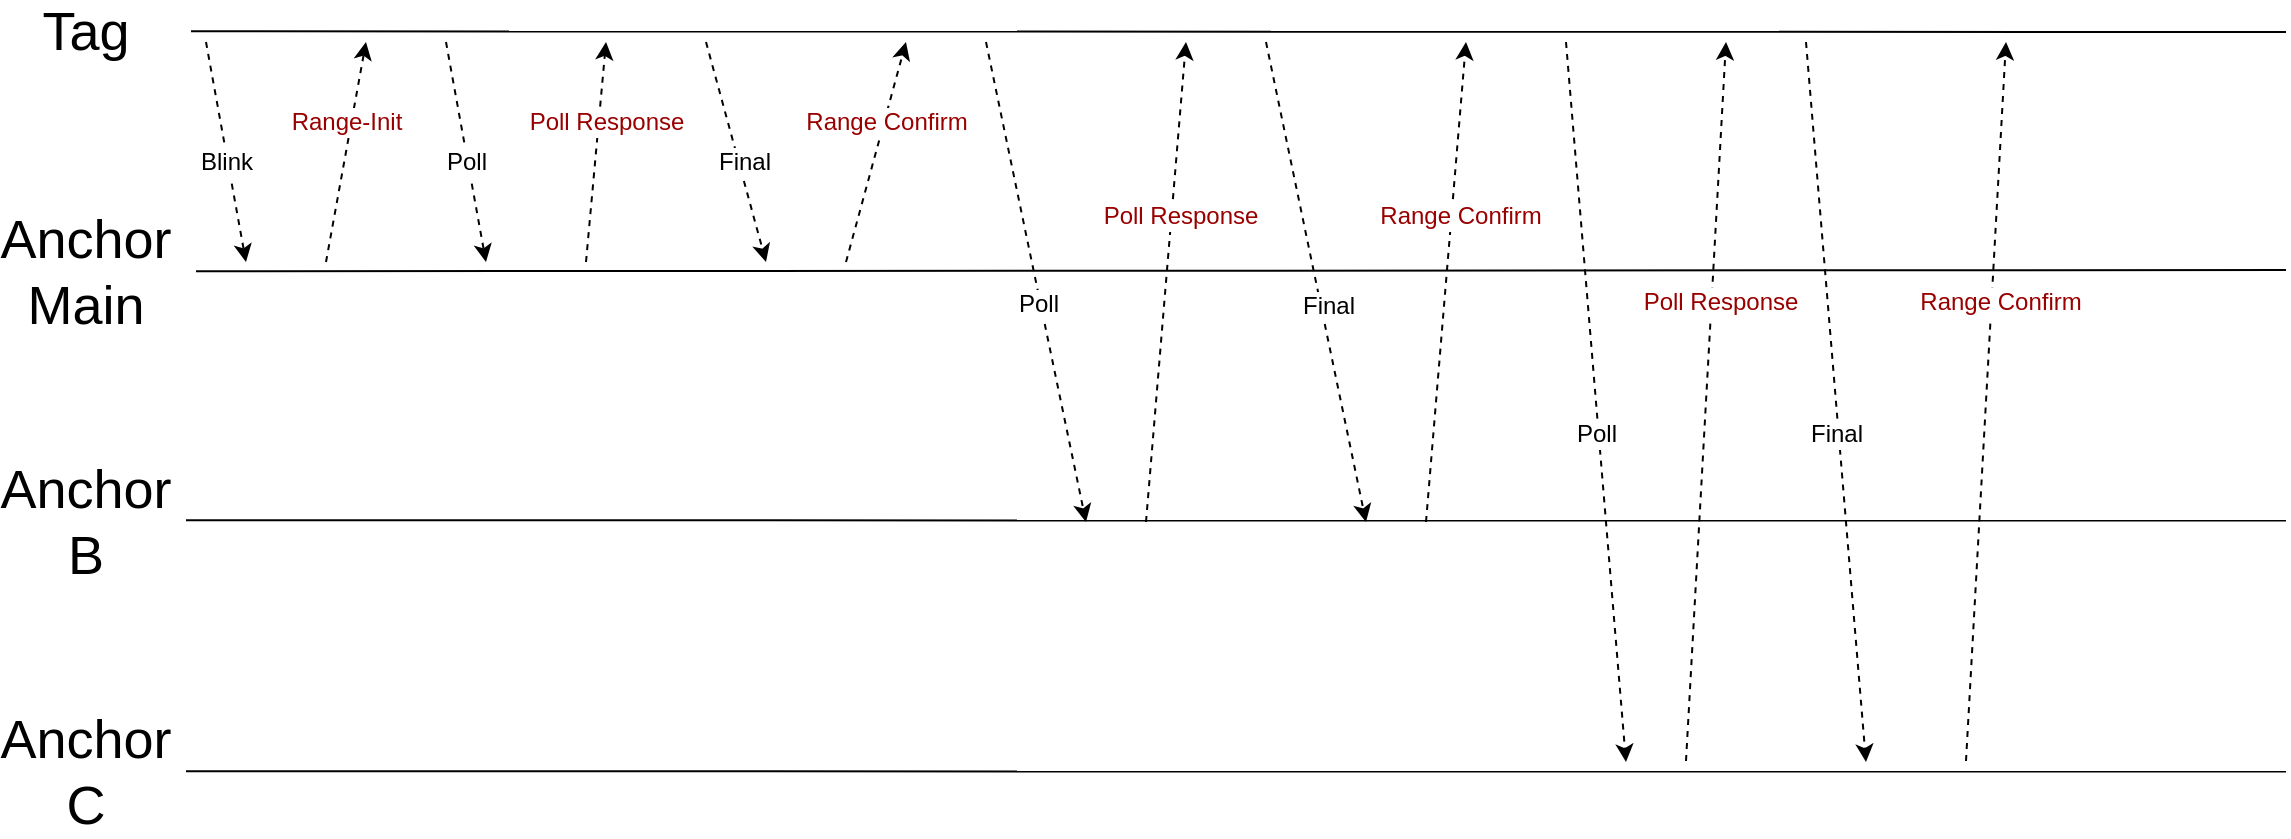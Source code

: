 <mxfile version="20.2.8" type="github">
  <diagram id="SRgtX9oSnUHc52R7tIbh" name="Page-1">
    <mxGraphModel dx="1250" dy="795" grid="1" gridSize="10" guides="1" tooltips="1" connect="1" arrows="1" fold="1" page="1" pageScale="1" pageWidth="827" pageHeight="1169" math="0" shadow="0">
      <root>
        <mxCell id="0" />
        <mxCell id="1" parent="0" />
        <mxCell id="QkTkwH-_BCzjJU3aoZNZ-27" value="" style="endArrow=none;html=1;rounded=0;strokeColor=default;fontSize=12;" edge="1" parent="1">
          <mxGeometry width="50" height="50" relative="1" as="geometry">
            <mxPoint x="112.5" y="324.66" as="sourcePoint" />
            <mxPoint x="1160" y="325" as="targetPoint" />
          </mxGeometry>
        </mxCell>
        <mxCell id="QkTkwH-_BCzjJU3aoZNZ-25" value="" style="endArrow=none;html=1;rounded=0;strokeColor=default;fontSize=12;" edge="1" parent="1">
          <mxGeometry width="50" height="50" relative="1" as="geometry">
            <mxPoint x="115" y="444.66" as="sourcePoint" />
            <mxPoint x="1160" y="444" as="targetPoint" />
          </mxGeometry>
        </mxCell>
        <mxCell id="QkTkwH-_BCzjJU3aoZNZ-2" value="Tag" style="text;html=1;strokeColor=none;fillColor=none;align=center;verticalAlign=middle;whiteSpace=wrap;rounded=0;fontSize=27;" vertex="1" parent="1">
          <mxGeometry x="30" y="310" width="60" height="30" as="geometry" />
        </mxCell>
        <mxCell id="QkTkwH-_BCzjJU3aoZNZ-3" value="Anchor Main" style="text;html=1;strokeColor=none;fillColor=none;align=center;verticalAlign=middle;whiteSpace=wrap;rounded=0;fontSize=27;" vertex="1" parent="1">
          <mxGeometry x="30" y="430" width="60" height="30" as="geometry" />
        </mxCell>
        <mxCell id="QkTkwH-_BCzjJU3aoZNZ-4" value="Anchor B" style="text;html=1;strokeColor=none;fillColor=none;align=center;verticalAlign=middle;whiteSpace=wrap;rounded=0;fontSize=27;" vertex="1" parent="1">
          <mxGeometry x="30" y="554.5" width="60" height="30" as="geometry" />
        </mxCell>
        <mxCell id="QkTkwH-_BCzjJU3aoZNZ-5" value="Anchor C" style="text;html=1;strokeColor=none;fillColor=none;align=center;verticalAlign=middle;whiteSpace=wrap;rounded=0;fontSize=27;" vertex="1" parent="1">
          <mxGeometry x="30" y="680" width="60" height="30" as="geometry" />
        </mxCell>
        <mxCell id="QkTkwH-_BCzjJU3aoZNZ-8" value="Blink" style="endArrow=classic;dashed=1;html=1;rounded=0;strokeColor=default;fontSize=12;endFill=1;startArrow=none;startFill=0;" edge="1" parent="1">
          <mxGeometry x="0.088" y="-1" width="50" height="50" relative="1" as="geometry">
            <mxPoint x="120" y="330" as="sourcePoint" />
            <mxPoint x="140" y="440" as="targetPoint" />
            <mxPoint as="offset" />
          </mxGeometry>
        </mxCell>
        <mxCell id="QkTkwH-_BCzjJU3aoZNZ-17" value="Range-Init" style="endArrow=classic;dashed=1;html=1;rounded=0;strokeColor=default;fontSize=12;endFill=1;startArrow=none;startFill=0;fontColor=#990000;" edge="1" parent="1">
          <mxGeometry x="0.264" y="3" width="50" height="50" relative="1" as="geometry">
            <mxPoint x="180" y="440" as="sourcePoint" />
            <mxPoint x="200" y="330" as="targetPoint" />
            <mxPoint as="offset" />
          </mxGeometry>
        </mxCell>
        <mxCell id="QkTkwH-_BCzjJU3aoZNZ-21" value="Poll" style="endArrow=classic;dashed=1;html=1;rounded=0;strokeColor=default;fontSize=12;endFill=1;startArrow=none;startFill=0;" edge="1" parent="1">
          <mxGeometry x="0.088" y="-1" width="50" height="50" relative="1" as="geometry">
            <mxPoint x="240" y="330" as="sourcePoint" />
            <mxPoint x="260" y="440" as="targetPoint" />
            <mxPoint as="offset" />
          </mxGeometry>
        </mxCell>
        <mxCell id="QkTkwH-_BCzjJU3aoZNZ-24" value="Poll Response" style="endArrow=classic;dashed=1;html=1;rounded=0;strokeColor=default;fontSize=12;endFill=1;startArrow=none;startFill=0;fontColor=#990000;" edge="1" parent="1">
          <mxGeometry x="0.279" y="-4" width="50" height="50" relative="1" as="geometry">
            <mxPoint x="310" y="440" as="sourcePoint" />
            <mxPoint x="320" y="330" as="targetPoint" />
            <mxPoint as="offset" />
          </mxGeometry>
        </mxCell>
        <mxCell id="QkTkwH-_BCzjJU3aoZNZ-30" value="Final" style="endArrow=classic;dashed=1;html=1;rounded=0;strokeColor=default;fontSize=12;endFill=1;startArrow=none;startFill=0;" edge="1" parent="1">
          <mxGeometry x="0.108" y="4" width="50" height="50" relative="1" as="geometry">
            <mxPoint x="370" y="330" as="sourcePoint" />
            <mxPoint x="400" y="440" as="targetPoint" />
            <mxPoint x="-1" as="offset" />
          </mxGeometry>
        </mxCell>
        <mxCell id="QkTkwH-_BCzjJU3aoZNZ-31" value="Range Confirm" style="endArrow=classic;dashed=1;html=1;rounded=0;strokeColor=default;fontSize=12;endFill=1;startArrow=none;startFill=0;fontColor=#990000;" edge="1" parent="1">
          <mxGeometry x="0.277" y="-1" width="50" height="50" relative="1" as="geometry">
            <mxPoint x="440" y="440" as="sourcePoint" />
            <mxPoint x="470" y="330" as="targetPoint" />
            <mxPoint as="offset" />
          </mxGeometry>
        </mxCell>
        <mxCell id="QkTkwH-_BCzjJU3aoZNZ-33" value="" style="endArrow=none;html=1;rounded=0;strokeColor=default;fontSize=12;" edge="1" parent="1">
          <mxGeometry width="50" height="50" relative="1" as="geometry">
            <mxPoint x="110" y="569.16" as="sourcePoint" />
            <mxPoint x="1160" y="569.24" as="targetPoint" />
          </mxGeometry>
        </mxCell>
        <mxCell id="QkTkwH-_BCzjJU3aoZNZ-35" value="Poll" style="endArrow=classic;dashed=1;html=1;rounded=0;strokeColor=default;fontSize=12;endFill=1;startArrow=none;startFill=0;" edge="1" parent="1">
          <mxGeometry x="0.088" y="-1" width="50" height="50" relative="1" as="geometry">
            <mxPoint x="510" y="330" as="sourcePoint" />
            <mxPoint x="560" y="570" as="targetPoint" />
            <mxPoint as="offset" />
          </mxGeometry>
        </mxCell>
        <mxCell id="QkTkwH-_BCzjJU3aoZNZ-37" value="Poll Response" style="endArrow=classic;dashed=1;html=1;rounded=0;strokeColor=default;fontSize=12;endFill=1;startArrow=none;startFill=0;fontColor=#990000;" edge="1" parent="1">
          <mxGeometry x="0.279" y="-4" width="50" height="50" relative="1" as="geometry">
            <mxPoint x="590" y="570" as="sourcePoint" />
            <mxPoint x="610" y="330" as="targetPoint" />
            <mxPoint as="offset" />
          </mxGeometry>
        </mxCell>
        <mxCell id="QkTkwH-_BCzjJU3aoZNZ-38" value="Final" style="endArrow=classic;dashed=1;html=1;rounded=0;strokeColor=default;fontSize=12;endFill=1;startArrow=none;startFill=0;" edge="1" parent="1">
          <mxGeometry x="0.108" y="4" width="50" height="50" relative="1" as="geometry">
            <mxPoint x="650" y="330" as="sourcePoint" />
            <mxPoint x="700" y="570" as="targetPoint" />
            <mxPoint x="-1" as="offset" />
          </mxGeometry>
        </mxCell>
        <mxCell id="QkTkwH-_BCzjJU3aoZNZ-39" value="Range Confirm" style="endArrow=classic;dashed=1;html=1;rounded=0;strokeColor=default;fontSize=12;endFill=1;startArrow=none;startFill=0;fontColor=#990000;" edge="1" parent="1">
          <mxGeometry x="0.279" y="-4" width="50" height="50" relative="1" as="geometry">
            <mxPoint x="730" y="570" as="sourcePoint" />
            <mxPoint x="750" y="330" as="targetPoint" />
            <mxPoint as="offset" />
          </mxGeometry>
        </mxCell>
        <mxCell id="QkTkwH-_BCzjJU3aoZNZ-40" value="" style="endArrow=none;html=1;rounded=0;strokeColor=default;fontSize=12;" edge="1" parent="1">
          <mxGeometry width="50" height="50" relative="1" as="geometry">
            <mxPoint x="110" y="694.66" as="sourcePoint" />
            <mxPoint x="1160" y="694.74" as="targetPoint" />
          </mxGeometry>
        </mxCell>
        <mxCell id="QkTkwH-_BCzjJU3aoZNZ-41" value="Poll" style="endArrow=classic;dashed=1;html=1;rounded=0;strokeColor=default;fontSize=12;endFill=1;startArrow=none;startFill=0;" edge="1" parent="1">
          <mxGeometry x="0.088" y="-1" width="50" height="50" relative="1" as="geometry">
            <mxPoint x="800" y="330" as="sourcePoint" />
            <mxPoint x="830" y="690" as="targetPoint" />
            <mxPoint as="offset" />
          </mxGeometry>
        </mxCell>
        <mxCell id="QkTkwH-_BCzjJU3aoZNZ-42" value="Poll Response" style="endArrow=classic;dashed=1;html=1;rounded=0;strokeColor=default;fontSize=12;endFill=1;startArrow=none;startFill=0;fontColor=#990000;" edge="1" parent="1">
          <mxGeometry x="0.279" y="-4" width="50" height="50" relative="1" as="geometry">
            <mxPoint x="860" y="689.5" as="sourcePoint" />
            <mxPoint x="880" y="330" as="targetPoint" />
            <mxPoint as="offset" />
          </mxGeometry>
        </mxCell>
        <mxCell id="QkTkwH-_BCzjJU3aoZNZ-43" value="Final" style="endArrow=classic;dashed=1;html=1;rounded=0;strokeColor=default;fontSize=12;endFill=1;startArrow=none;startFill=0;" edge="1" parent="1">
          <mxGeometry x="0.088" y="-1" width="50" height="50" relative="1" as="geometry">
            <mxPoint x="920" y="330" as="sourcePoint" />
            <mxPoint x="950" y="690" as="targetPoint" />
            <mxPoint as="offset" />
          </mxGeometry>
        </mxCell>
        <mxCell id="QkTkwH-_BCzjJU3aoZNZ-44" value="Range Confirm" style="endArrow=classic;dashed=1;html=1;rounded=0;strokeColor=default;fontSize=12;endFill=1;startArrow=none;startFill=0;fontColor=#990000;" edge="1" parent="1">
          <mxGeometry x="0.279" y="-4" width="50" height="50" relative="1" as="geometry">
            <mxPoint x="1000" y="689.5" as="sourcePoint" />
            <mxPoint x="1020" y="330" as="targetPoint" />
            <mxPoint as="offset" />
          </mxGeometry>
        </mxCell>
      </root>
    </mxGraphModel>
  </diagram>
</mxfile>
